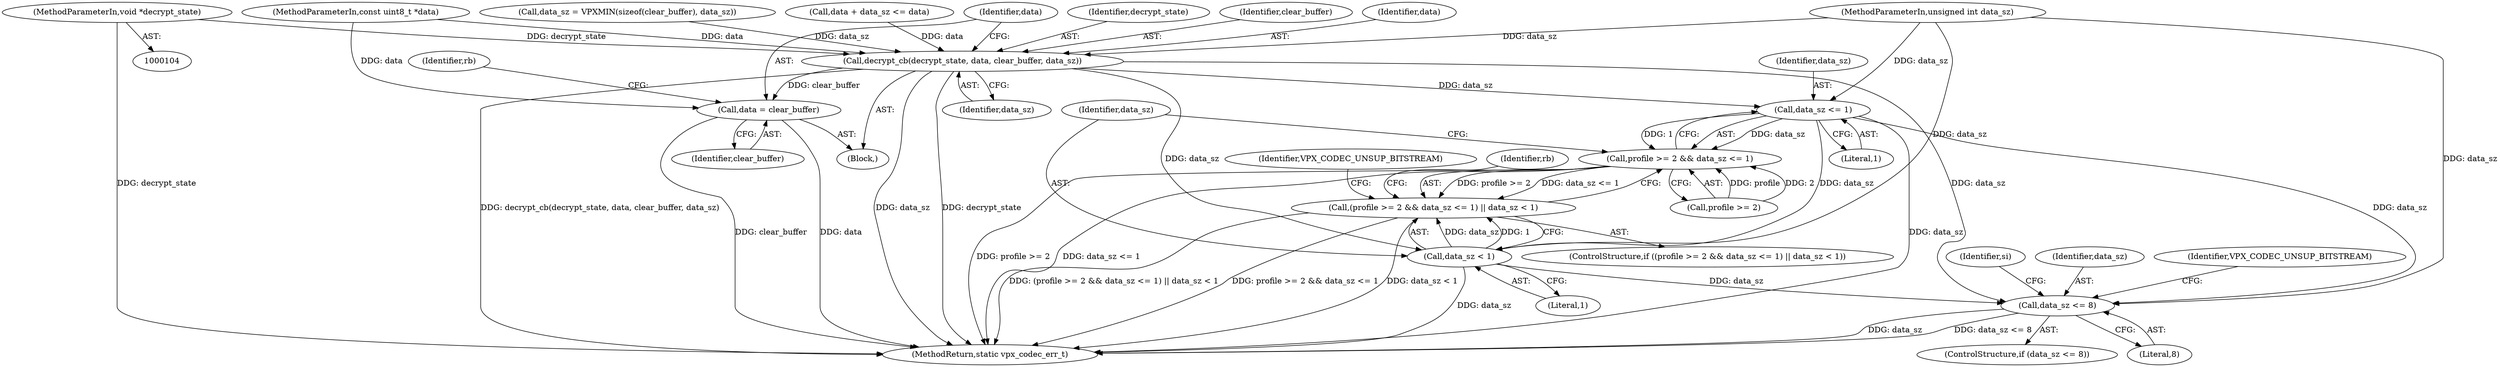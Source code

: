 digraph "0_Android_4974dcbd0289a2530df2ee2a25b5f92775df80da@pointer" {
"1000110" [label="(MethodParameterIn,void *decrypt_state)"];
"1000148" [label="(Call,decrypt_cb(decrypt_state, data, clear_buffer, data_sz))"];
"1000153" [label="(Call,data = clear_buffer)"];
"1000193" [label="(Call,data_sz <= 1)"];
"1000189" [label="(Call,profile >= 2 && data_sz <= 1)"];
"1000188" [label="(Call,(profile >= 2 && data_sz <= 1) || data_sz < 1)"];
"1000196" [label="(Call,data_sz < 1)"];
"1000213" [label="(Call,data_sz <= 8)"];
"1000197" [label="(Identifier,data_sz)"];
"1000188" [label="(Call,(profile >= 2 && data_sz <= 1) || data_sz < 1)"];
"1000198" [label="(Literal,1)"];
"1000196" [label="(Call,data_sz < 1)"];
"1000220" [label="(Identifier,si)"];
"1000151" [label="(Identifier,clear_buffer)"];
"1000212" [label="(ControlStructure,if (data_sz <= 8))"];
"1000194" [label="(Identifier,data_sz)"];
"1000215" [label="(Literal,8)"];
"1000155" [label="(Identifier,clear_buffer)"];
"1000141" [label="(Block,)"];
"1000213" [label="(Call,data_sz <= 8)"];
"1000204" [label="(Identifier,rb)"];
"1000110" [label="(MethodParameterIn,void *decrypt_state)"];
"1000189" [label="(Call,profile >= 2 && data_sz <= 1)"];
"1000190" [label="(Call,profile >= 2)"];
"1000161" [label="(Identifier,rb)"];
"1000142" [label="(Call,data_sz = VPXMIN(sizeof(clear_buffer), data_sz))"];
"1000118" [label="(Call,data + data_sz <= data)"];
"1000148" [label="(Call,decrypt_cb(decrypt_state, data, clear_buffer, data_sz))"];
"1000214" [label="(Identifier,data_sz)"];
"1000200" [label="(Identifier,VPX_CODEC_UNSUP_BITSTREAM)"];
"1000153" [label="(Call,data = clear_buffer)"];
"1000217" [label="(Identifier,VPX_CODEC_UNSUP_BITSTREAM)"];
"1000187" [label="(ControlStructure,if ((profile >= 2 && data_sz <= 1) || data_sz < 1))"];
"1000106" [label="(MethodParameterIn,unsigned int data_sz)"];
"1000149" [label="(Identifier,decrypt_state)"];
"1000195" [label="(Literal,1)"];
"1000154" [label="(Identifier,data)"];
"1000152" [label="(Identifier,data_sz)"];
"1000150" [label="(Identifier,data)"];
"1000105" [label="(MethodParameterIn,const uint8_t *data)"];
"1000193" [label="(Call,data_sz <= 1)"];
"1000342" [label="(MethodReturn,static vpx_codec_err_t)"];
"1000110" -> "1000104"  [label="AST: "];
"1000110" -> "1000342"  [label="DDG: decrypt_state"];
"1000110" -> "1000148"  [label="DDG: decrypt_state"];
"1000148" -> "1000141"  [label="AST: "];
"1000148" -> "1000152"  [label="CFG: "];
"1000149" -> "1000148"  [label="AST: "];
"1000150" -> "1000148"  [label="AST: "];
"1000151" -> "1000148"  [label="AST: "];
"1000152" -> "1000148"  [label="AST: "];
"1000154" -> "1000148"  [label="CFG: "];
"1000148" -> "1000342"  [label="DDG: data_sz"];
"1000148" -> "1000342"  [label="DDG: decrypt_state"];
"1000148" -> "1000342"  [label="DDG: decrypt_cb(decrypt_state, data, clear_buffer, data_sz)"];
"1000118" -> "1000148"  [label="DDG: data"];
"1000105" -> "1000148"  [label="DDG: data"];
"1000142" -> "1000148"  [label="DDG: data_sz"];
"1000106" -> "1000148"  [label="DDG: data_sz"];
"1000148" -> "1000153"  [label="DDG: clear_buffer"];
"1000148" -> "1000193"  [label="DDG: data_sz"];
"1000148" -> "1000196"  [label="DDG: data_sz"];
"1000148" -> "1000213"  [label="DDG: data_sz"];
"1000153" -> "1000141"  [label="AST: "];
"1000153" -> "1000155"  [label="CFG: "];
"1000154" -> "1000153"  [label="AST: "];
"1000155" -> "1000153"  [label="AST: "];
"1000161" -> "1000153"  [label="CFG: "];
"1000153" -> "1000342"  [label="DDG: data"];
"1000153" -> "1000342"  [label="DDG: clear_buffer"];
"1000105" -> "1000153"  [label="DDG: data"];
"1000193" -> "1000189"  [label="AST: "];
"1000193" -> "1000195"  [label="CFG: "];
"1000194" -> "1000193"  [label="AST: "];
"1000195" -> "1000193"  [label="AST: "];
"1000189" -> "1000193"  [label="CFG: "];
"1000193" -> "1000342"  [label="DDG: data_sz"];
"1000193" -> "1000189"  [label="DDG: data_sz"];
"1000193" -> "1000189"  [label="DDG: 1"];
"1000106" -> "1000193"  [label="DDG: data_sz"];
"1000193" -> "1000196"  [label="DDG: data_sz"];
"1000193" -> "1000213"  [label="DDG: data_sz"];
"1000189" -> "1000188"  [label="AST: "];
"1000189" -> "1000190"  [label="CFG: "];
"1000190" -> "1000189"  [label="AST: "];
"1000197" -> "1000189"  [label="CFG: "];
"1000188" -> "1000189"  [label="CFG: "];
"1000189" -> "1000342"  [label="DDG: profile >= 2"];
"1000189" -> "1000342"  [label="DDG: data_sz <= 1"];
"1000189" -> "1000188"  [label="DDG: profile >= 2"];
"1000189" -> "1000188"  [label="DDG: data_sz <= 1"];
"1000190" -> "1000189"  [label="DDG: profile"];
"1000190" -> "1000189"  [label="DDG: 2"];
"1000188" -> "1000187"  [label="AST: "];
"1000188" -> "1000196"  [label="CFG: "];
"1000196" -> "1000188"  [label="AST: "];
"1000200" -> "1000188"  [label="CFG: "];
"1000204" -> "1000188"  [label="CFG: "];
"1000188" -> "1000342"  [label="DDG: (profile >= 2 && data_sz <= 1) || data_sz < 1"];
"1000188" -> "1000342"  [label="DDG: profile >= 2 && data_sz <= 1"];
"1000188" -> "1000342"  [label="DDG: data_sz < 1"];
"1000196" -> "1000188"  [label="DDG: data_sz"];
"1000196" -> "1000188"  [label="DDG: 1"];
"1000196" -> "1000198"  [label="CFG: "];
"1000197" -> "1000196"  [label="AST: "];
"1000198" -> "1000196"  [label="AST: "];
"1000196" -> "1000342"  [label="DDG: data_sz"];
"1000106" -> "1000196"  [label="DDG: data_sz"];
"1000196" -> "1000213"  [label="DDG: data_sz"];
"1000213" -> "1000212"  [label="AST: "];
"1000213" -> "1000215"  [label="CFG: "];
"1000214" -> "1000213"  [label="AST: "];
"1000215" -> "1000213"  [label="AST: "];
"1000217" -> "1000213"  [label="CFG: "];
"1000220" -> "1000213"  [label="CFG: "];
"1000213" -> "1000342"  [label="DDG: data_sz"];
"1000213" -> "1000342"  [label="DDG: data_sz <= 8"];
"1000106" -> "1000213"  [label="DDG: data_sz"];
}
